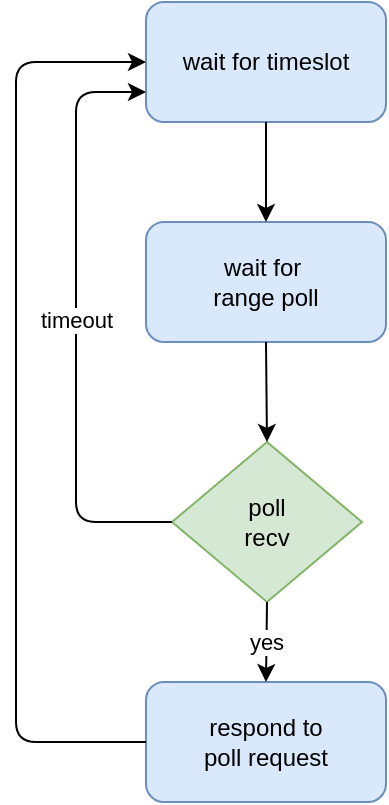 <mxfile version="13.9.9" type="device"><diagram id="ijw2VbRCMv3uMjZi5x5U" name="Page-1"><mxGraphModel dx="774" dy="487" grid="1" gridSize="10" guides="1" tooltips="1" connect="1" arrows="1" fold="1" page="1" pageScale="1" pageWidth="850" pageHeight="1100" math="0" shadow="0"><root><mxCell id="0"/><mxCell id="1" parent="0"/><mxCell id="FCf0vep9t-OR4bVWQYMM-1" value="wait for timeslot" style="rounded=1;whiteSpace=wrap;html=1;fillColor=#dae8fc;strokeColor=#6c8ebf;" vertex="1" parent="1"><mxGeometry x="365" y="150" width="120" height="60" as="geometry"/></mxCell><mxCell id="FCf0vep9t-OR4bVWQYMM-2" value="wait for&amp;nbsp;&lt;br&gt;range poll" style="rounded=1;whiteSpace=wrap;html=1;fillColor=#dae8fc;strokeColor=#6c8ebf;" vertex="1" parent="1"><mxGeometry x="365" y="260" width="120" height="60" as="geometry"/></mxCell><mxCell id="FCf0vep9t-OR4bVWQYMM-3" value="poll&lt;br&gt;recv" style="rhombus;whiteSpace=wrap;html=1;fillColor=#d5e8d4;strokeColor=#82b366;" vertex="1" parent="1"><mxGeometry x="378" y="370" width="95" height="80" as="geometry"/></mxCell><mxCell id="FCf0vep9t-OR4bVWQYMM-4" value="respond to&lt;br&gt;poll request" style="rounded=1;whiteSpace=wrap;html=1;fillColor=#dae8fc;strokeColor=#6c8ebf;" vertex="1" parent="1"><mxGeometry x="365" y="490" width="120" height="60" as="geometry"/></mxCell><mxCell id="FCf0vep9t-OR4bVWQYMM-5" value="" style="endArrow=classic;html=1;exitX=0.5;exitY=1;exitDx=0;exitDy=0;entryX=0.5;entryY=0;entryDx=0;entryDy=0;" edge="1" parent="1" source="FCf0vep9t-OR4bVWQYMM-1" target="FCf0vep9t-OR4bVWQYMM-2"><mxGeometry width="50" height="50" relative="1" as="geometry"><mxPoint x="330" y="460" as="sourcePoint"/><mxPoint x="380" y="410" as="targetPoint"/></mxGeometry></mxCell><mxCell id="FCf0vep9t-OR4bVWQYMM-6" value="" style="endArrow=classic;html=1;exitX=0.5;exitY=1;exitDx=0;exitDy=0;entryX=0.5;entryY=0;entryDx=0;entryDy=0;" edge="1" parent="1" source="FCf0vep9t-OR4bVWQYMM-2" target="FCf0vep9t-OR4bVWQYMM-3"><mxGeometry width="50" height="50" relative="1" as="geometry"><mxPoint x="330" y="460" as="sourcePoint"/><mxPoint x="380" y="410" as="targetPoint"/></mxGeometry></mxCell><mxCell id="FCf0vep9t-OR4bVWQYMM-7" value="yes" style="endArrow=classic;html=1;exitX=0.5;exitY=1;exitDx=0;exitDy=0;entryX=0.5;entryY=0;entryDx=0;entryDy=0;" edge="1" parent="1" source="FCf0vep9t-OR4bVWQYMM-3" target="FCf0vep9t-OR4bVWQYMM-4"><mxGeometry width="50" height="50" relative="1" as="geometry"><mxPoint x="330" y="460" as="sourcePoint"/><mxPoint x="380" y="410" as="targetPoint"/></mxGeometry></mxCell><mxCell id="FCf0vep9t-OR4bVWQYMM-8" value="" style="endArrow=classic;html=1;exitX=0;exitY=0.5;exitDx=0;exitDy=0;entryX=0;entryY=0.5;entryDx=0;entryDy=0;" edge="1" parent="1" source="FCf0vep9t-OR4bVWQYMM-4" target="FCf0vep9t-OR4bVWQYMM-1"><mxGeometry width="50" height="50" relative="1" as="geometry"><mxPoint x="330" y="460" as="sourcePoint"/><mxPoint x="380" y="410" as="targetPoint"/><Array as="points"><mxPoint x="300" y="520"/><mxPoint x="300" y="180"/></Array></mxGeometry></mxCell><mxCell id="FCf0vep9t-OR4bVWQYMM-9" value="timeout" style="endArrow=classic;html=1;entryX=0;entryY=0.75;entryDx=0;entryDy=0;exitX=0;exitY=0.5;exitDx=0;exitDy=0;" edge="1" parent="1" source="FCf0vep9t-OR4bVWQYMM-3" target="FCf0vep9t-OR4bVWQYMM-1"><mxGeometry width="50" height="50" relative="1" as="geometry"><mxPoint x="330" y="460" as="sourcePoint"/><mxPoint x="380" y="410" as="targetPoint"/><Array as="points"><mxPoint x="330" y="410"/><mxPoint x="330" y="195"/></Array></mxGeometry></mxCell></root></mxGraphModel></diagram></mxfile>